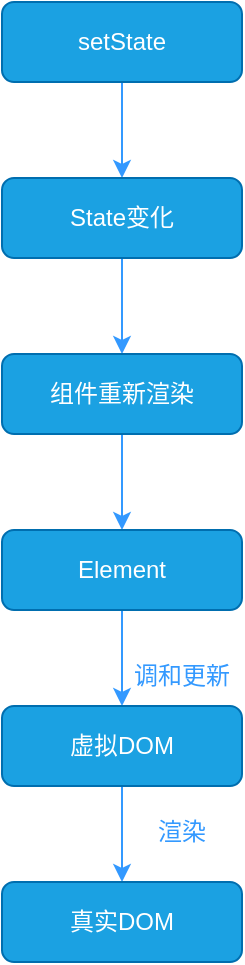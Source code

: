 <mxfile>
    <diagram id="HiYcq-fbjUY9mQcx5ctA" name="第 1 页">
        <mxGraphModel dx="555" dy="600" grid="1" gridSize="10" guides="1" tooltips="1" connect="1" arrows="1" fold="1" page="1" pageScale="1" pageWidth="827" pageHeight="1169" background="#ffffff" math="0" shadow="0">
            <root>
                <mxCell id="0"/>
                <mxCell id="1" parent="0"/>
                <mxCell id="9" value="" style="edgeStyle=none;html=1;strokeColor=#3399FF;" edge="1" parent="1" source="2" target="4">
                    <mxGeometry relative="1" as="geometry"/>
                </mxCell>
                <mxCell id="2" value="setState" style="rounded=1;whiteSpace=wrap;html=1;fillColor=#1ba1e2;strokeColor=#006EAF;fontColor=#ffffff;" vertex="1" parent="1">
                    <mxGeometry x="390" y="40" width="120" height="40" as="geometry"/>
                </mxCell>
                <mxCell id="10" value="" style="edgeStyle=none;html=1;strokeColor=#3399FF;" edge="1" parent="1" source="4" target="5">
                    <mxGeometry relative="1" as="geometry"/>
                </mxCell>
                <mxCell id="4" value="State变化" style="rounded=1;whiteSpace=wrap;html=1;fillColor=#1ba1e2;strokeColor=#006EAF;fontColor=#ffffff;" vertex="1" parent="1">
                    <mxGeometry x="390" y="128" width="120" height="40" as="geometry"/>
                </mxCell>
                <mxCell id="11" value="" style="edgeStyle=none;html=1;strokeColor=#3399FF;" edge="1" parent="1" source="5" target="6">
                    <mxGeometry relative="1" as="geometry"/>
                </mxCell>
                <mxCell id="5" value="组件重新渲染" style="rounded=1;whiteSpace=wrap;html=1;fillColor=#1ba1e2;strokeColor=#006EAF;fontColor=#ffffff;" vertex="1" parent="1">
                    <mxGeometry x="390" y="216" width="120" height="40" as="geometry"/>
                </mxCell>
                <mxCell id="12" value="" style="edgeStyle=none;html=1;strokeColor=#3399FF;" edge="1" parent="1" source="6" target="7">
                    <mxGeometry relative="1" as="geometry"/>
                </mxCell>
                <mxCell id="6" value="Element" style="rounded=1;whiteSpace=wrap;html=1;fillColor=#1ba1e2;strokeColor=#006EAF;fontColor=#ffffff;" vertex="1" parent="1">
                    <mxGeometry x="390" y="304" width="120" height="40" as="geometry"/>
                </mxCell>
                <mxCell id="13" value="" style="edgeStyle=none;html=1;strokeColor=#3399FF;" edge="1" parent="1" source="7" target="8">
                    <mxGeometry relative="1" as="geometry"/>
                </mxCell>
                <mxCell id="7" value="虚拟DOM" style="rounded=1;whiteSpace=wrap;html=1;fillColor=#1ba1e2;strokeColor=#006EAF;fontColor=#ffffff;" vertex="1" parent="1">
                    <mxGeometry x="390" y="392" width="120" height="40" as="geometry"/>
                </mxCell>
                <mxCell id="8" value="真实DOM" style="rounded=1;whiteSpace=wrap;html=1;fillColor=#1ba1e2;strokeColor=#006EAF;fontColor=#ffffff;" vertex="1" parent="1">
                    <mxGeometry x="390" y="480" width="120" height="40" as="geometry"/>
                </mxCell>
                <mxCell id="14" value="调和更新" style="text;html=1;align=center;verticalAlign=middle;whiteSpace=wrap;rounded=0;fontColor=#3399FF;" vertex="1" parent="1">
                    <mxGeometry x="450" y="362" width="60" height="30" as="geometry"/>
                </mxCell>
                <mxCell id="15" value="渲染" style="text;html=1;align=center;verticalAlign=middle;whiteSpace=wrap;rounded=0;fontColor=#3399FF;" vertex="1" parent="1">
                    <mxGeometry x="450" y="440" width="60" height="30" as="geometry"/>
                </mxCell>
            </root>
        </mxGraphModel>
    </diagram>
</mxfile>